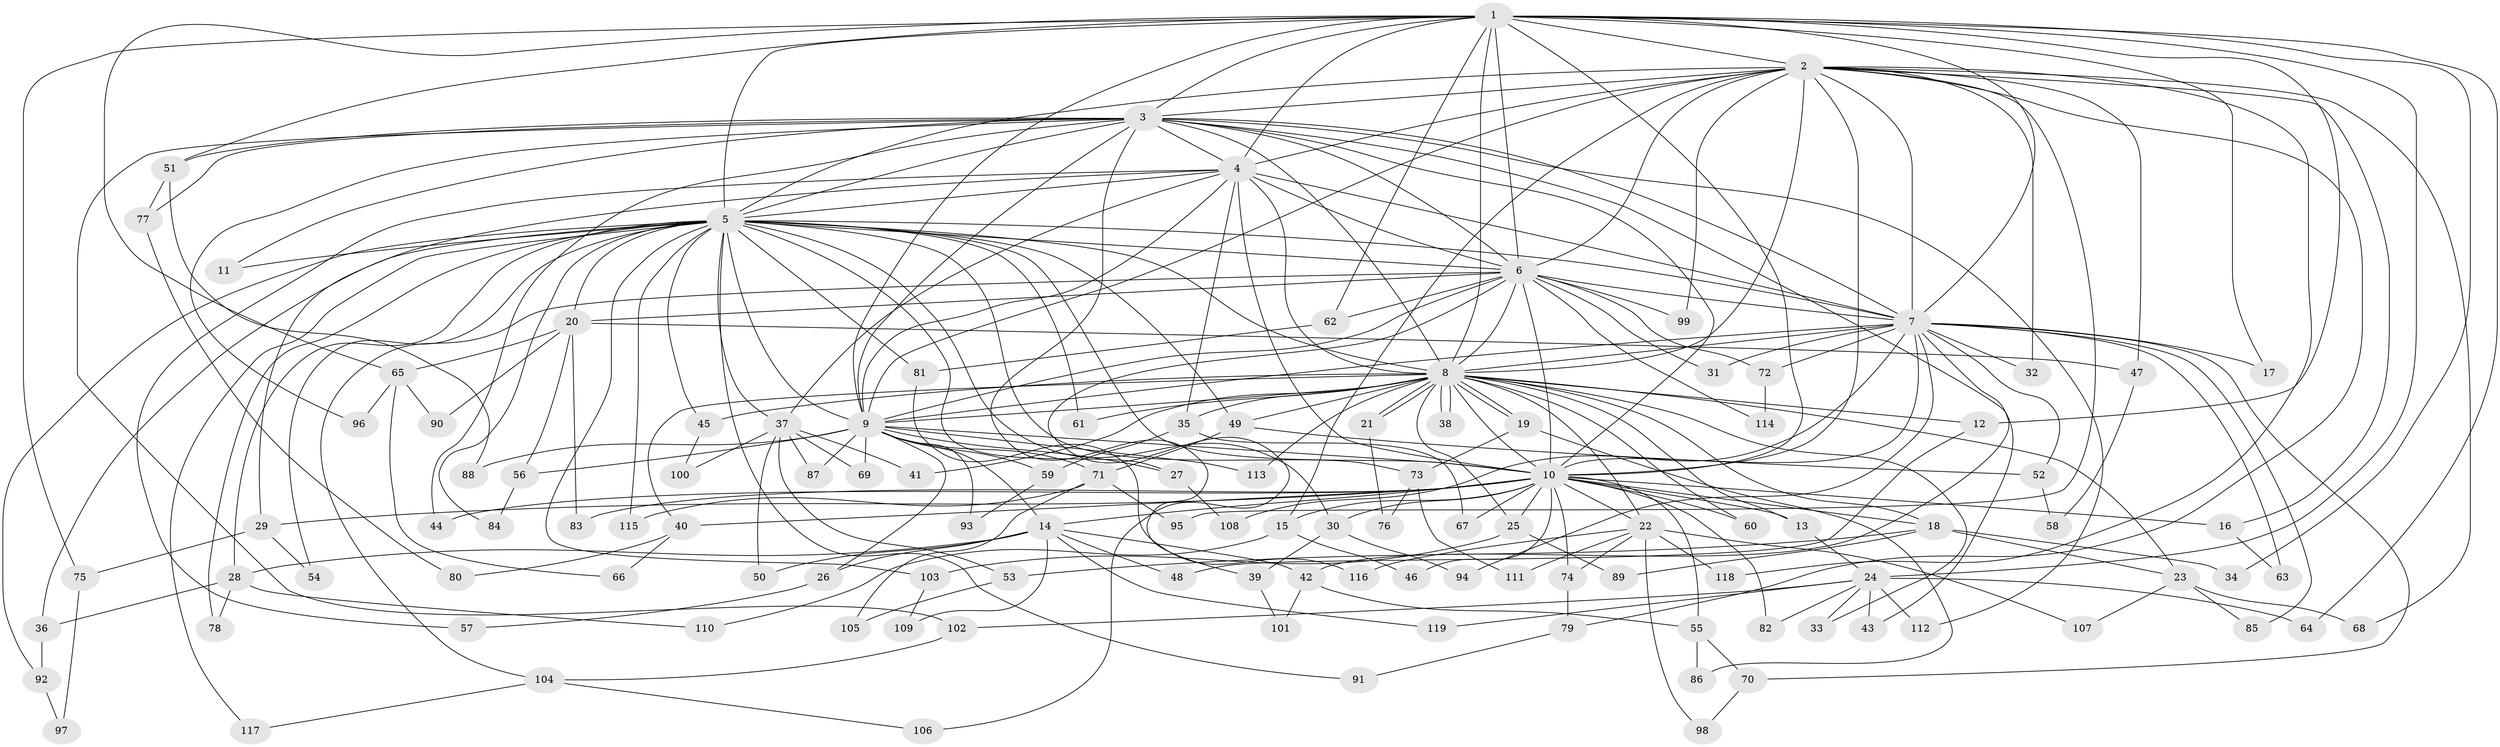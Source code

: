 // coarse degree distribution, {19: 0.022988505747126436, 18: 0.022988505747126436, 15: 0.011494252873563218, 12: 0.011494252873563218, 32: 0.011494252873563218, 27: 0.011494252873563218, 25: 0.011494252873563218, 2: 0.47126436781609193, 3: 0.20689655172413793, 9: 0.022988505747126436, 4: 0.10344827586206896, 8: 0.034482758620689655, 7: 0.011494252873563218, 5: 0.034482758620689655, 1: 0.011494252873563218}
// Generated by graph-tools (version 1.1) at 2025/41/03/06/25 10:41:43]
// undirected, 119 vertices, 263 edges
graph export_dot {
graph [start="1"]
  node [color=gray90,style=filled];
  1;
  2;
  3;
  4;
  5;
  6;
  7;
  8;
  9;
  10;
  11;
  12;
  13;
  14;
  15;
  16;
  17;
  18;
  19;
  20;
  21;
  22;
  23;
  24;
  25;
  26;
  27;
  28;
  29;
  30;
  31;
  32;
  33;
  34;
  35;
  36;
  37;
  38;
  39;
  40;
  41;
  42;
  43;
  44;
  45;
  46;
  47;
  48;
  49;
  50;
  51;
  52;
  53;
  54;
  55;
  56;
  57;
  58;
  59;
  60;
  61;
  62;
  63;
  64;
  65;
  66;
  67;
  68;
  69;
  70;
  71;
  72;
  73;
  74;
  75;
  76;
  77;
  78;
  79;
  80;
  81;
  82;
  83;
  84;
  85;
  86;
  87;
  88;
  89;
  90;
  91;
  92;
  93;
  94;
  95;
  96;
  97;
  98;
  99;
  100;
  101;
  102;
  103;
  104;
  105;
  106;
  107;
  108;
  109;
  110;
  111;
  112;
  113;
  114;
  115;
  116;
  117;
  118;
  119;
  1 -- 2;
  1 -- 3;
  1 -- 4;
  1 -- 5;
  1 -- 6;
  1 -- 7;
  1 -- 8;
  1 -- 9;
  1 -- 10;
  1 -- 12;
  1 -- 17;
  1 -- 24;
  1 -- 34;
  1 -- 51;
  1 -- 62;
  1 -- 64;
  1 -- 65;
  1 -- 75;
  2 -- 3;
  2 -- 4;
  2 -- 5;
  2 -- 6;
  2 -- 7;
  2 -- 8;
  2 -- 9;
  2 -- 10;
  2 -- 15;
  2 -- 16;
  2 -- 32;
  2 -- 47;
  2 -- 68;
  2 -- 79;
  2 -- 95;
  2 -- 99;
  2 -- 118;
  3 -- 4;
  3 -- 5;
  3 -- 6;
  3 -- 7;
  3 -- 8;
  3 -- 9;
  3 -- 10;
  3 -- 11;
  3 -- 39;
  3 -- 43;
  3 -- 44;
  3 -- 51;
  3 -- 77;
  3 -- 96;
  3 -- 102;
  3 -- 112;
  4 -- 5;
  4 -- 6;
  4 -- 7;
  4 -- 8;
  4 -- 9;
  4 -- 10;
  4 -- 29;
  4 -- 35;
  4 -- 37;
  4 -- 57;
  5 -- 6;
  5 -- 7;
  5 -- 8;
  5 -- 9;
  5 -- 10;
  5 -- 11;
  5 -- 20;
  5 -- 27;
  5 -- 28;
  5 -- 30;
  5 -- 36;
  5 -- 37;
  5 -- 45;
  5 -- 49;
  5 -- 54;
  5 -- 61;
  5 -- 73;
  5 -- 78;
  5 -- 81;
  5 -- 84;
  5 -- 91;
  5 -- 92;
  5 -- 103;
  5 -- 115;
  5 -- 117;
  6 -- 7;
  6 -- 8;
  6 -- 9;
  6 -- 10;
  6 -- 20;
  6 -- 31;
  6 -- 62;
  6 -- 72;
  6 -- 99;
  6 -- 104;
  6 -- 106;
  6 -- 114;
  7 -- 8;
  7 -- 9;
  7 -- 10;
  7 -- 17;
  7 -- 31;
  7 -- 32;
  7 -- 42;
  7 -- 52;
  7 -- 63;
  7 -- 70;
  7 -- 72;
  7 -- 85;
  7 -- 94;
  7 -- 108;
  8 -- 9;
  8 -- 10;
  8 -- 12;
  8 -- 13;
  8 -- 18;
  8 -- 19;
  8 -- 19;
  8 -- 21;
  8 -- 21;
  8 -- 22;
  8 -- 23;
  8 -- 25;
  8 -- 33;
  8 -- 35;
  8 -- 38;
  8 -- 38;
  8 -- 40;
  8 -- 41;
  8 -- 45;
  8 -- 49;
  8 -- 60;
  8 -- 61;
  8 -- 113;
  9 -- 10;
  9 -- 14;
  9 -- 26;
  9 -- 27;
  9 -- 56;
  9 -- 59;
  9 -- 69;
  9 -- 71;
  9 -- 87;
  9 -- 88;
  9 -- 93;
  9 -- 113;
  10 -- 13;
  10 -- 14;
  10 -- 15;
  10 -- 16;
  10 -- 18;
  10 -- 22;
  10 -- 25;
  10 -- 29;
  10 -- 30;
  10 -- 40;
  10 -- 44;
  10 -- 46;
  10 -- 55;
  10 -- 60;
  10 -- 67;
  10 -- 74;
  10 -- 82;
  10 -- 83;
  12 -- 48;
  13 -- 24;
  14 -- 26;
  14 -- 28;
  14 -- 42;
  14 -- 48;
  14 -- 50;
  14 -- 109;
  14 -- 119;
  15 -- 46;
  15 -- 110;
  16 -- 63;
  18 -- 23;
  18 -- 34;
  18 -- 53;
  18 -- 89;
  19 -- 73;
  19 -- 86;
  20 -- 47;
  20 -- 56;
  20 -- 65;
  20 -- 83;
  20 -- 90;
  21 -- 76;
  22 -- 74;
  22 -- 98;
  22 -- 107;
  22 -- 111;
  22 -- 116;
  22 -- 118;
  23 -- 68;
  23 -- 85;
  23 -- 107;
  24 -- 33;
  24 -- 43;
  24 -- 64;
  24 -- 82;
  24 -- 102;
  24 -- 112;
  24 -- 119;
  25 -- 89;
  25 -- 103;
  26 -- 57;
  27 -- 108;
  28 -- 36;
  28 -- 78;
  28 -- 110;
  29 -- 54;
  29 -- 75;
  30 -- 39;
  30 -- 94;
  35 -- 59;
  35 -- 67;
  36 -- 92;
  37 -- 41;
  37 -- 50;
  37 -- 53;
  37 -- 69;
  37 -- 87;
  37 -- 100;
  39 -- 101;
  40 -- 66;
  40 -- 80;
  42 -- 55;
  42 -- 101;
  45 -- 100;
  47 -- 58;
  49 -- 52;
  49 -- 71;
  51 -- 77;
  51 -- 88;
  52 -- 58;
  53 -- 105;
  55 -- 70;
  55 -- 86;
  56 -- 84;
  59 -- 93;
  62 -- 81;
  65 -- 66;
  65 -- 90;
  65 -- 96;
  70 -- 98;
  71 -- 95;
  71 -- 105;
  71 -- 115;
  72 -- 114;
  73 -- 76;
  73 -- 111;
  74 -- 79;
  75 -- 97;
  77 -- 80;
  79 -- 91;
  81 -- 116;
  92 -- 97;
  102 -- 104;
  103 -- 109;
  104 -- 106;
  104 -- 117;
}
